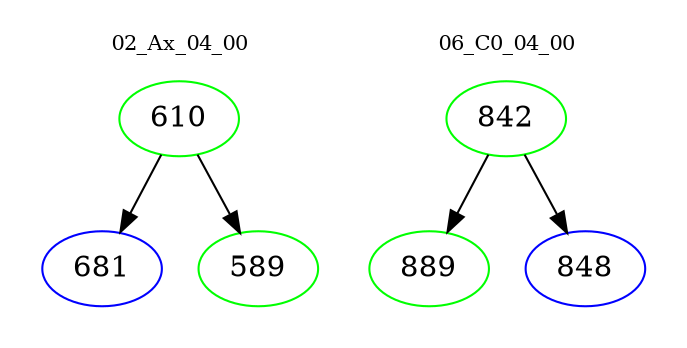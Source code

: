 digraph{
subgraph cluster_0 {
color = white
label = "02_Ax_04_00";
fontsize=10;
T0_610 [label="610", color="green"]
T0_610 -> T0_681 [color="black"]
T0_681 [label="681", color="blue"]
T0_610 -> T0_589 [color="black"]
T0_589 [label="589", color="green"]
}
subgraph cluster_1 {
color = white
label = "06_C0_04_00";
fontsize=10;
T1_842 [label="842", color="green"]
T1_842 -> T1_889 [color="black"]
T1_889 [label="889", color="green"]
T1_842 -> T1_848 [color="black"]
T1_848 [label="848", color="blue"]
}
}
